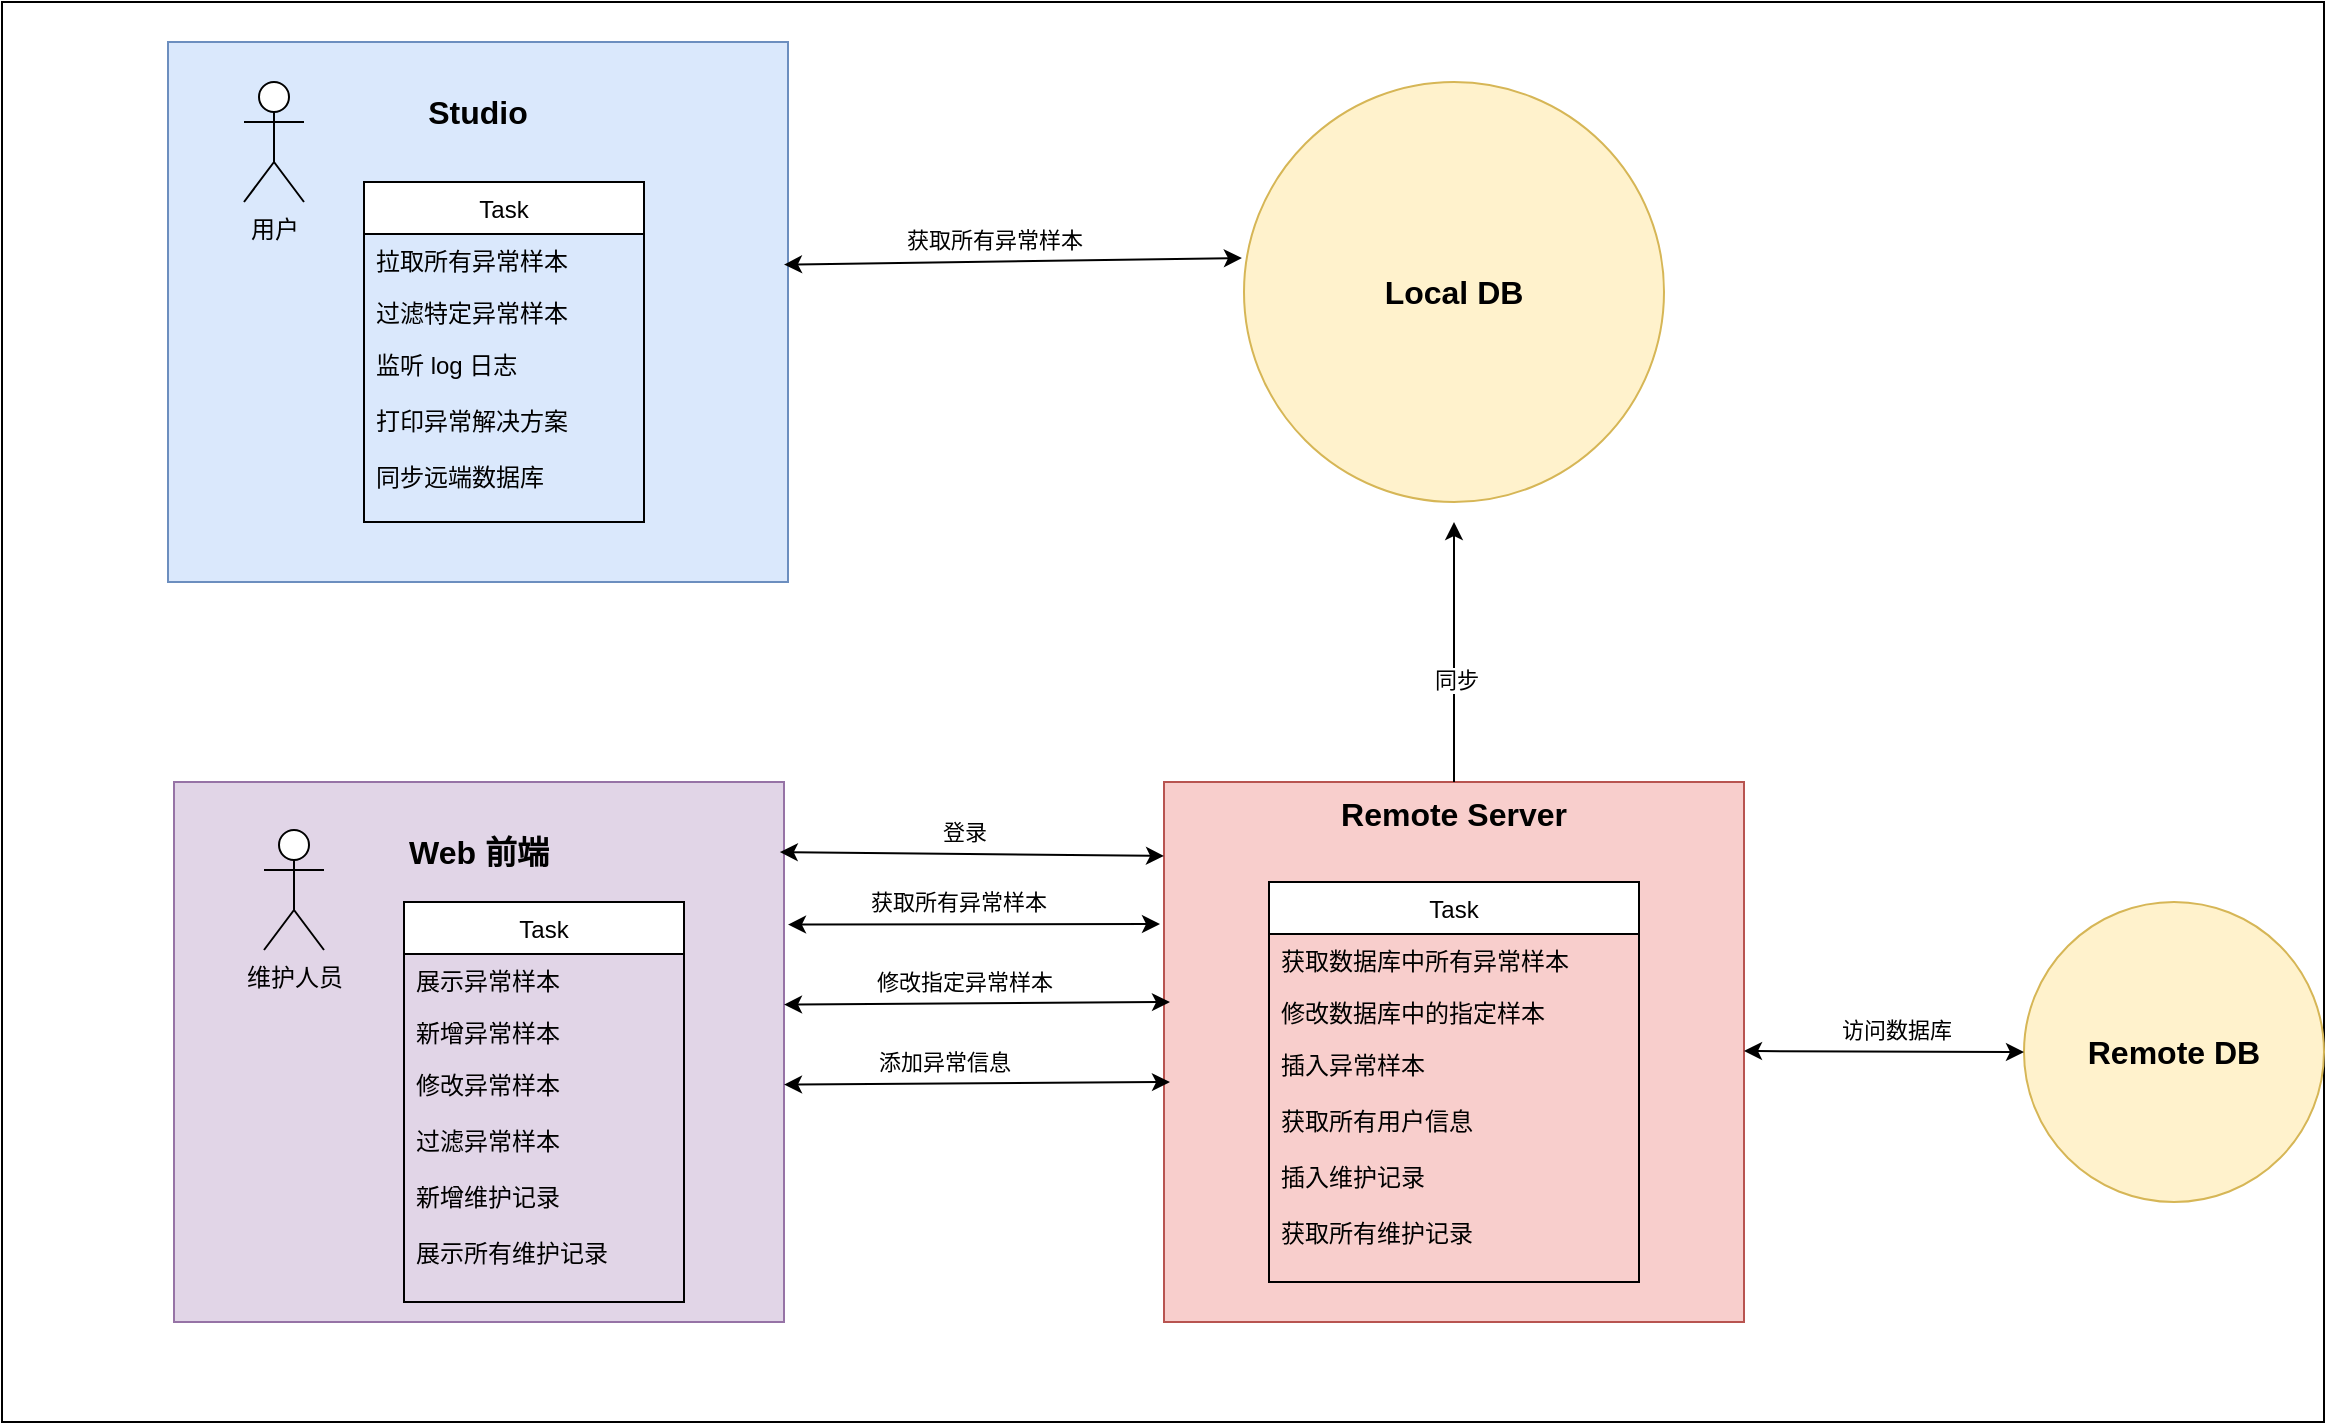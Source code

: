 <mxfile version="14.9.0" type="github">
  <diagram id="Bo_jNrE_95QqJOiNWw3U" name="第 1 页">
    <mxGraphModel dx="1422" dy="762" grid="1" gridSize="10" guides="1" tooltips="1" connect="1" arrows="1" fold="1" page="1" pageScale="1" pageWidth="1169" pageHeight="827" math="0" shadow="0">
      <root>
        <mxCell id="0" />
        <mxCell id="1" parent="0" />
        <mxCell id="EnjzS-1P2QAIcsNXODQ2-40" value="" style="rounded=0;whiteSpace=wrap;html=1;" vertex="1" parent="1">
          <mxGeometry x="39" width="1161" height="710" as="geometry" />
        </mxCell>
        <mxCell id="EnjzS-1P2QAIcsNXODQ2-4" value="&lt;font style=&quot;font-size: 16px&quot;&gt;&lt;b&gt;&lt;br&gt;Studio&lt;/b&gt;&lt;/font&gt;" style="rounded=0;whiteSpace=wrap;html=1;fillColor=#dae8fc;strokeColor=#6c8ebf;horizontal=1;align=center;verticalAlign=top;" vertex="1" parent="1">
          <mxGeometry x="122" y="20" width="310" height="270" as="geometry" />
        </mxCell>
        <mxCell id="EnjzS-1P2QAIcsNXODQ2-5" value="&lt;font size=&quot;1&quot;&gt;&lt;b style=&quot;font-size: 16px&quot;&gt;&lt;br&gt;Web 前端&lt;/b&gt;&lt;/font&gt;" style="rounded=0;whiteSpace=wrap;html=1;fillColor=#e1d5e7;strokeColor=#9673a6;verticalAlign=top;" vertex="1" parent="1">
          <mxGeometry x="125" y="390" width="305" height="270" as="geometry" />
        </mxCell>
        <mxCell id="EnjzS-1P2QAIcsNXODQ2-6" value="&lt;b&gt;&lt;font style=&quot;font-size: 16px&quot;&gt;Remote Server&lt;/font&gt;&lt;/b&gt;" style="rounded=0;whiteSpace=wrap;html=1;fillColor=#f8cecc;strokeColor=#b85450;verticalAlign=top;" vertex="1" parent="1">
          <mxGeometry x="620" y="390" width="290" height="270" as="geometry" />
        </mxCell>
        <mxCell id="EnjzS-1P2QAIcsNXODQ2-10" value="" style="endArrow=classic;startArrow=classic;html=1;entryX=0;entryY=0.137;entryDx=0;entryDy=0;entryPerimeter=0;" edge="1" parent="1" target="EnjzS-1P2QAIcsNXODQ2-6">
          <mxGeometry width="50" height="50" relative="1" as="geometry">
            <mxPoint x="427.9" y="425.06" as="sourcePoint" />
            <mxPoint x="620.0" y="420.0" as="targetPoint" />
          </mxGeometry>
        </mxCell>
        <mxCell id="EnjzS-1P2QAIcsNXODQ2-22" value="登录" style="edgeLabel;html=1;align=center;verticalAlign=middle;resizable=0;points=[];" vertex="1" connectable="0" parent="EnjzS-1P2QAIcsNXODQ2-10">
          <mxGeometry x="-0.291" relative="1" as="geometry">
            <mxPoint x="24" y="-11" as="offset" />
          </mxGeometry>
        </mxCell>
        <mxCell id="EnjzS-1P2QAIcsNXODQ2-23" value="" style="endArrow=classic;startArrow=classic;html=1;entryX=-0.005;entryY=0.419;entryDx=0;entryDy=0;entryPerimeter=0;" edge="1" parent="1" target="EnjzS-1P2QAIcsNXODQ2-67">
          <mxGeometry width="50" height="50" relative="1" as="geometry">
            <mxPoint x="430.0" y="131.31" as="sourcePoint" />
            <mxPoint x="623.0" y="130" as="targetPoint" />
          </mxGeometry>
        </mxCell>
        <mxCell id="EnjzS-1P2QAIcsNXODQ2-43" value="获取所有异常样本" style="edgeLabel;html=1;align=center;verticalAlign=middle;resizable=0;points=[];" vertex="1" connectable="0" parent="EnjzS-1P2QAIcsNXODQ2-23">
          <mxGeometry x="-0.16" y="3" relative="1" as="geometry">
            <mxPoint x="9" y="-8" as="offset" />
          </mxGeometry>
        </mxCell>
        <mxCell id="EnjzS-1P2QAIcsNXODQ2-30" value="" style="endArrow=classic;startArrow=classic;html=1;" edge="1" parent="1">
          <mxGeometry width="50" height="50" relative="1" as="geometry">
            <mxPoint x="432.0" y="461.31" as="sourcePoint" />
            <mxPoint x="618" y="461" as="targetPoint" />
          </mxGeometry>
        </mxCell>
        <mxCell id="EnjzS-1P2QAIcsNXODQ2-36" value="获取所有异常样本" style="edgeLabel;html=1;align=center;verticalAlign=middle;resizable=0;points=[];" vertex="1" connectable="0" parent="EnjzS-1P2QAIcsNXODQ2-30">
          <mxGeometry x="-0.15" y="2" relative="1" as="geometry">
            <mxPoint x="6" y="-9" as="offset" />
          </mxGeometry>
        </mxCell>
        <mxCell id="EnjzS-1P2QAIcsNXODQ2-31" value="" style="endArrow=classic;startArrow=classic;html=1;" edge="1" parent="1">
          <mxGeometry width="50" height="50" relative="1" as="geometry">
            <mxPoint x="430.0" y="501.31" as="sourcePoint" />
            <mxPoint x="623" y="500" as="targetPoint" />
          </mxGeometry>
        </mxCell>
        <mxCell id="EnjzS-1P2QAIcsNXODQ2-41" value="修改指定异常样本" style="edgeLabel;html=1;align=center;verticalAlign=middle;resizable=0;points=[];" vertex="1" connectable="0" parent="EnjzS-1P2QAIcsNXODQ2-31">
          <mxGeometry x="-0.223" y="1" relative="1" as="geometry">
            <mxPoint x="15" y="-10" as="offset" />
          </mxGeometry>
        </mxCell>
        <mxCell id="EnjzS-1P2QAIcsNXODQ2-32" value="" style="endArrow=classic;startArrow=classic;html=1;entryX=0.003;entryY=0.625;entryDx=0;entryDy=0;entryPerimeter=0;" edge="1" parent="1">
          <mxGeometry width="50" height="50" relative="1" as="geometry">
            <mxPoint x="430.0" y="541.31" as="sourcePoint" />
            <mxPoint x="623.0" y="540" as="targetPoint" />
          </mxGeometry>
        </mxCell>
        <mxCell id="EnjzS-1P2QAIcsNXODQ2-42" value="添加异常信息" style="edgeLabel;html=1;align=center;verticalAlign=middle;resizable=0;points=[];" vertex="1" connectable="0" parent="EnjzS-1P2QAIcsNXODQ2-32">
          <mxGeometry x="-0.192" relative="1" as="geometry">
            <mxPoint x="2" y="-11" as="offset" />
          </mxGeometry>
        </mxCell>
        <mxCell id="EnjzS-1P2QAIcsNXODQ2-37" value="&lt;b&gt;&lt;font style=&quot;font-size: 16px&quot;&gt;Remote DB&lt;/font&gt;&lt;/b&gt;" style="ellipse;whiteSpace=wrap;html=1;aspect=fixed;fillColor=#fff2cc;strokeColor=#d6b656;" vertex="1" parent="1">
          <mxGeometry x="1050" y="450" width="150" height="150" as="geometry" />
        </mxCell>
        <mxCell id="EnjzS-1P2QAIcsNXODQ2-38" value="访问数据库" style="endArrow=classic;startArrow=classic;html=1;entryX=0;entryY=0.5;entryDx=0;entryDy=0;" edge="1" parent="1" target="EnjzS-1P2QAIcsNXODQ2-37">
          <mxGeometry x="0.076" y="11" width="50" height="50" relative="1" as="geometry">
            <mxPoint x="910" y="524.5" as="sourcePoint" />
            <mxPoint x="1015.96" y="524.56" as="targetPoint" />
            <mxPoint as="offset" />
          </mxGeometry>
        </mxCell>
        <mxCell id="EnjzS-1P2QAIcsNXODQ2-48" value="" style="endArrow=classic;html=1;exitX=0.5;exitY=0;exitDx=0;exitDy=0;" edge="1" parent="1" source="EnjzS-1P2QAIcsNXODQ2-6">
          <mxGeometry width="50" height="50" relative="1" as="geometry">
            <mxPoint x="790" y="300" as="sourcePoint" />
            <mxPoint x="765" y="260" as="targetPoint" />
          </mxGeometry>
        </mxCell>
        <mxCell id="EnjzS-1P2QAIcsNXODQ2-49" value="同步" style="edgeLabel;html=1;align=center;verticalAlign=middle;resizable=0;points=[];" vertex="1" connectable="0" parent="EnjzS-1P2QAIcsNXODQ2-48">
          <mxGeometry x="-0.216" y="-1" relative="1" as="geometry">
            <mxPoint as="offset" />
          </mxGeometry>
        </mxCell>
        <mxCell id="EnjzS-1P2QAIcsNXODQ2-51" value="维护人员" style="shape=umlActor;verticalLabelPosition=bottom;verticalAlign=top;html=1;outlineConnect=0;" vertex="1" parent="1">
          <mxGeometry x="170" y="414" width="30" height="60" as="geometry" />
        </mxCell>
        <mxCell id="EnjzS-1P2QAIcsNXODQ2-52" value="用户" style="shape=umlActor;verticalLabelPosition=bottom;verticalAlign=top;html=1;outlineConnect=0;" vertex="1" parent="1">
          <mxGeometry x="160" y="40" width="30" height="60" as="geometry" />
        </mxCell>
        <mxCell id="EnjzS-1P2QAIcsNXODQ2-54" value="Task" style="swimlane;fontStyle=0;childLayout=stackLayout;horizontal=1;startSize=26;horizontalStack=0;resizeParent=1;resizeParentMax=0;resizeLast=0;collapsible=1;marginBottom=0;" vertex="1" parent="1">
          <mxGeometry x="220" y="90" width="140" height="170" as="geometry" />
        </mxCell>
        <mxCell id="EnjzS-1P2QAIcsNXODQ2-55" value="拉取所有异常样本" style="text;strokeColor=none;fillColor=none;align=left;verticalAlign=top;spacingLeft=4;spacingRight=4;overflow=hidden;rotatable=0;points=[[0,0.5],[1,0.5]];portConstraint=eastwest;" vertex="1" parent="EnjzS-1P2QAIcsNXODQ2-54">
          <mxGeometry y="26" width="140" height="26" as="geometry" />
        </mxCell>
        <mxCell id="EnjzS-1P2QAIcsNXODQ2-56" value="过滤特定异常样本" style="text;strokeColor=none;fillColor=none;align=left;verticalAlign=top;spacingLeft=4;spacingRight=4;overflow=hidden;rotatable=0;points=[[0,0.5],[1,0.5]];portConstraint=eastwest;" vertex="1" parent="EnjzS-1P2QAIcsNXODQ2-54">
          <mxGeometry y="52" width="140" height="26" as="geometry" />
        </mxCell>
        <mxCell id="EnjzS-1P2QAIcsNXODQ2-57" value="监听 log 日志&#xa;&#xa;打印异常解决方案&#xa;&#xa;同步远端数据库" style="text;strokeColor=none;fillColor=none;align=left;verticalAlign=top;spacingLeft=4;spacingRight=4;overflow=hidden;rotatable=0;points=[[0,0.5],[1,0.5]];portConstraint=eastwest;" vertex="1" parent="EnjzS-1P2QAIcsNXODQ2-54">
          <mxGeometry y="78" width="140" height="92" as="geometry" />
        </mxCell>
        <mxCell id="EnjzS-1P2QAIcsNXODQ2-59" value="Task" style="swimlane;fontStyle=0;childLayout=stackLayout;horizontal=1;startSize=26;horizontalStack=0;resizeParent=1;resizeParentMax=0;resizeLast=0;collapsible=1;marginBottom=0;align=center;verticalAlign=top;" vertex="1" parent="1">
          <mxGeometry x="240" y="450" width="140" height="200" as="geometry" />
        </mxCell>
        <mxCell id="EnjzS-1P2QAIcsNXODQ2-60" value="展示异常样本" style="text;strokeColor=none;fillColor=none;align=left;verticalAlign=top;spacingLeft=4;spacingRight=4;overflow=hidden;rotatable=0;points=[[0,0.5],[1,0.5]];portConstraint=eastwest;" vertex="1" parent="EnjzS-1P2QAIcsNXODQ2-59">
          <mxGeometry y="26" width="140" height="26" as="geometry" />
        </mxCell>
        <mxCell id="EnjzS-1P2QAIcsNXODQ2-61" value="新增异常样本" style="text;strokeColor=none;fillColor=none;align=left;verticalAlign=top;spacingLeft=4;spacingRight=4;overflow=hidden;rotatable=0;points=[[0,0.5],[1,0.5]];portConstraint=eastwest;" vertex="1" parent="EnjzS-1P2QAIcsNXODQ2-59">
          <mxGeometry y="52" width="140" height="26" as="geometry" />
        </mxCell>
        <mxCell id="EnjzS-1P2QAIcsNXODQ2-62" value="修改异常样本&#xa;&#xa;过滤异常样本&#xa;&#xa;新增维护记录&#xa;&#xa;展示所有维护记录" style="text;strokeColor=none;fillColor=none;align=left;verticalAlign=top;spacingLeft=4;spacingRight=4;overflow=hidden;rotatable=0;points=[[0,0.5],[1,0.5]];portConstraint=eastwest;" vertex="1" parent="EnjzS-1P2QAIcsNXODQ2-59">
          <mxGeometry y="78" width="140" height="122" as="geometry" />
        </mxCell>
        <mxCell id="EnjzS-1P2QAIcsNXODQ2-63" value="Task" style="swimlane;fontStyle=0;childLayout=stackLayout;horizontal=1;startSize=26;horizontalStack=0;resizeParent=1;resizeParentMax=0;resizeLast=0;collapsible=1;marginBottom=0;align=center;verticalAlign=top;" vertex="1" parent="1">
          <mxGeometry x="672.5" y="440" width="185" height="200" as="geometry" />
        </mxCell>
        <mxCell id="EnjzS-1P2QAIcsNXODQ2-64" value="获取数据库中所有异常样本" style="text;strokeColor=none;fillColor=none;align=left;verticalAlign=top;spacingLeft=4;spacingRight=4;overflow=hidden;rotatable=0;points=[[0,0.5],[1,0.5]];portConstraint=eastwest;" vertex="1" parent="EnjzS-1P2QAIcsNXODQ2-63">
          <mxGeometry y="26" width="185" height="26" as="geometry" />
        </mxCell>
        <mxCell id="EnjzS-1P2QAIcsNXODQ2-65" value="修改数据库中的指定样本" style="text;strokeColor=none;fillColor=none;align=left;verticalAlign=top;spacingLeft=4;spacingRight=4;overflow=hidden;rotatable=0;points=[[0,0.5],[1,0.5]];portConstraint=eastwest;" vertex="1" parent="EnjzS-1P2QAIcsNXODQ2-63">
          <mxGeometry y="52" width="185" height="26" as="geometry" />
        </mxCell>
        <mxCell id="EnjzS-1P2QAIcsNXODQ2-66" value="插入异常样本&#xa;&#xa;获取所有用户信息&#xa;&#xa;插入维护记录&#xa;&#xa;获取所有维护记录" style="text;strokeColor=none;fillColor=none;align=left;verticalAlign=top;spacingLeft=4;spacingRight=4;overflow=hidden;rotatable=0;points=[[0,0.5],[1,0.5]];portConstraint=eastwest;" vertex="1" parent="EnjzS-1P2QAIcsNXODQ2-63">
          <mxGeometry y="78" width="185" height="122" as="geometry" />
        </mxCell>
        <mxCell id="EnjzS-1P2QAIcsNXODQ2-67" value="&lt;b&gt;&lt;font style=&quot;font-size: 16px&quot;&gt;Local DB&lt;/font&gt;&lt;/b&gt;" style="ellipse;whiteSpace=wrap;html=1;aspect=fixed;fillColor=#fff2cc;strokeColor=#d6b656;" vertex="1" parent="1">
          <mxGeometry x="660" y="40" width="210" height="210" as="geometry" />
        </mxCell>
      </root>
    </mxGraphModel>
  </diagram>
</mxfile>
